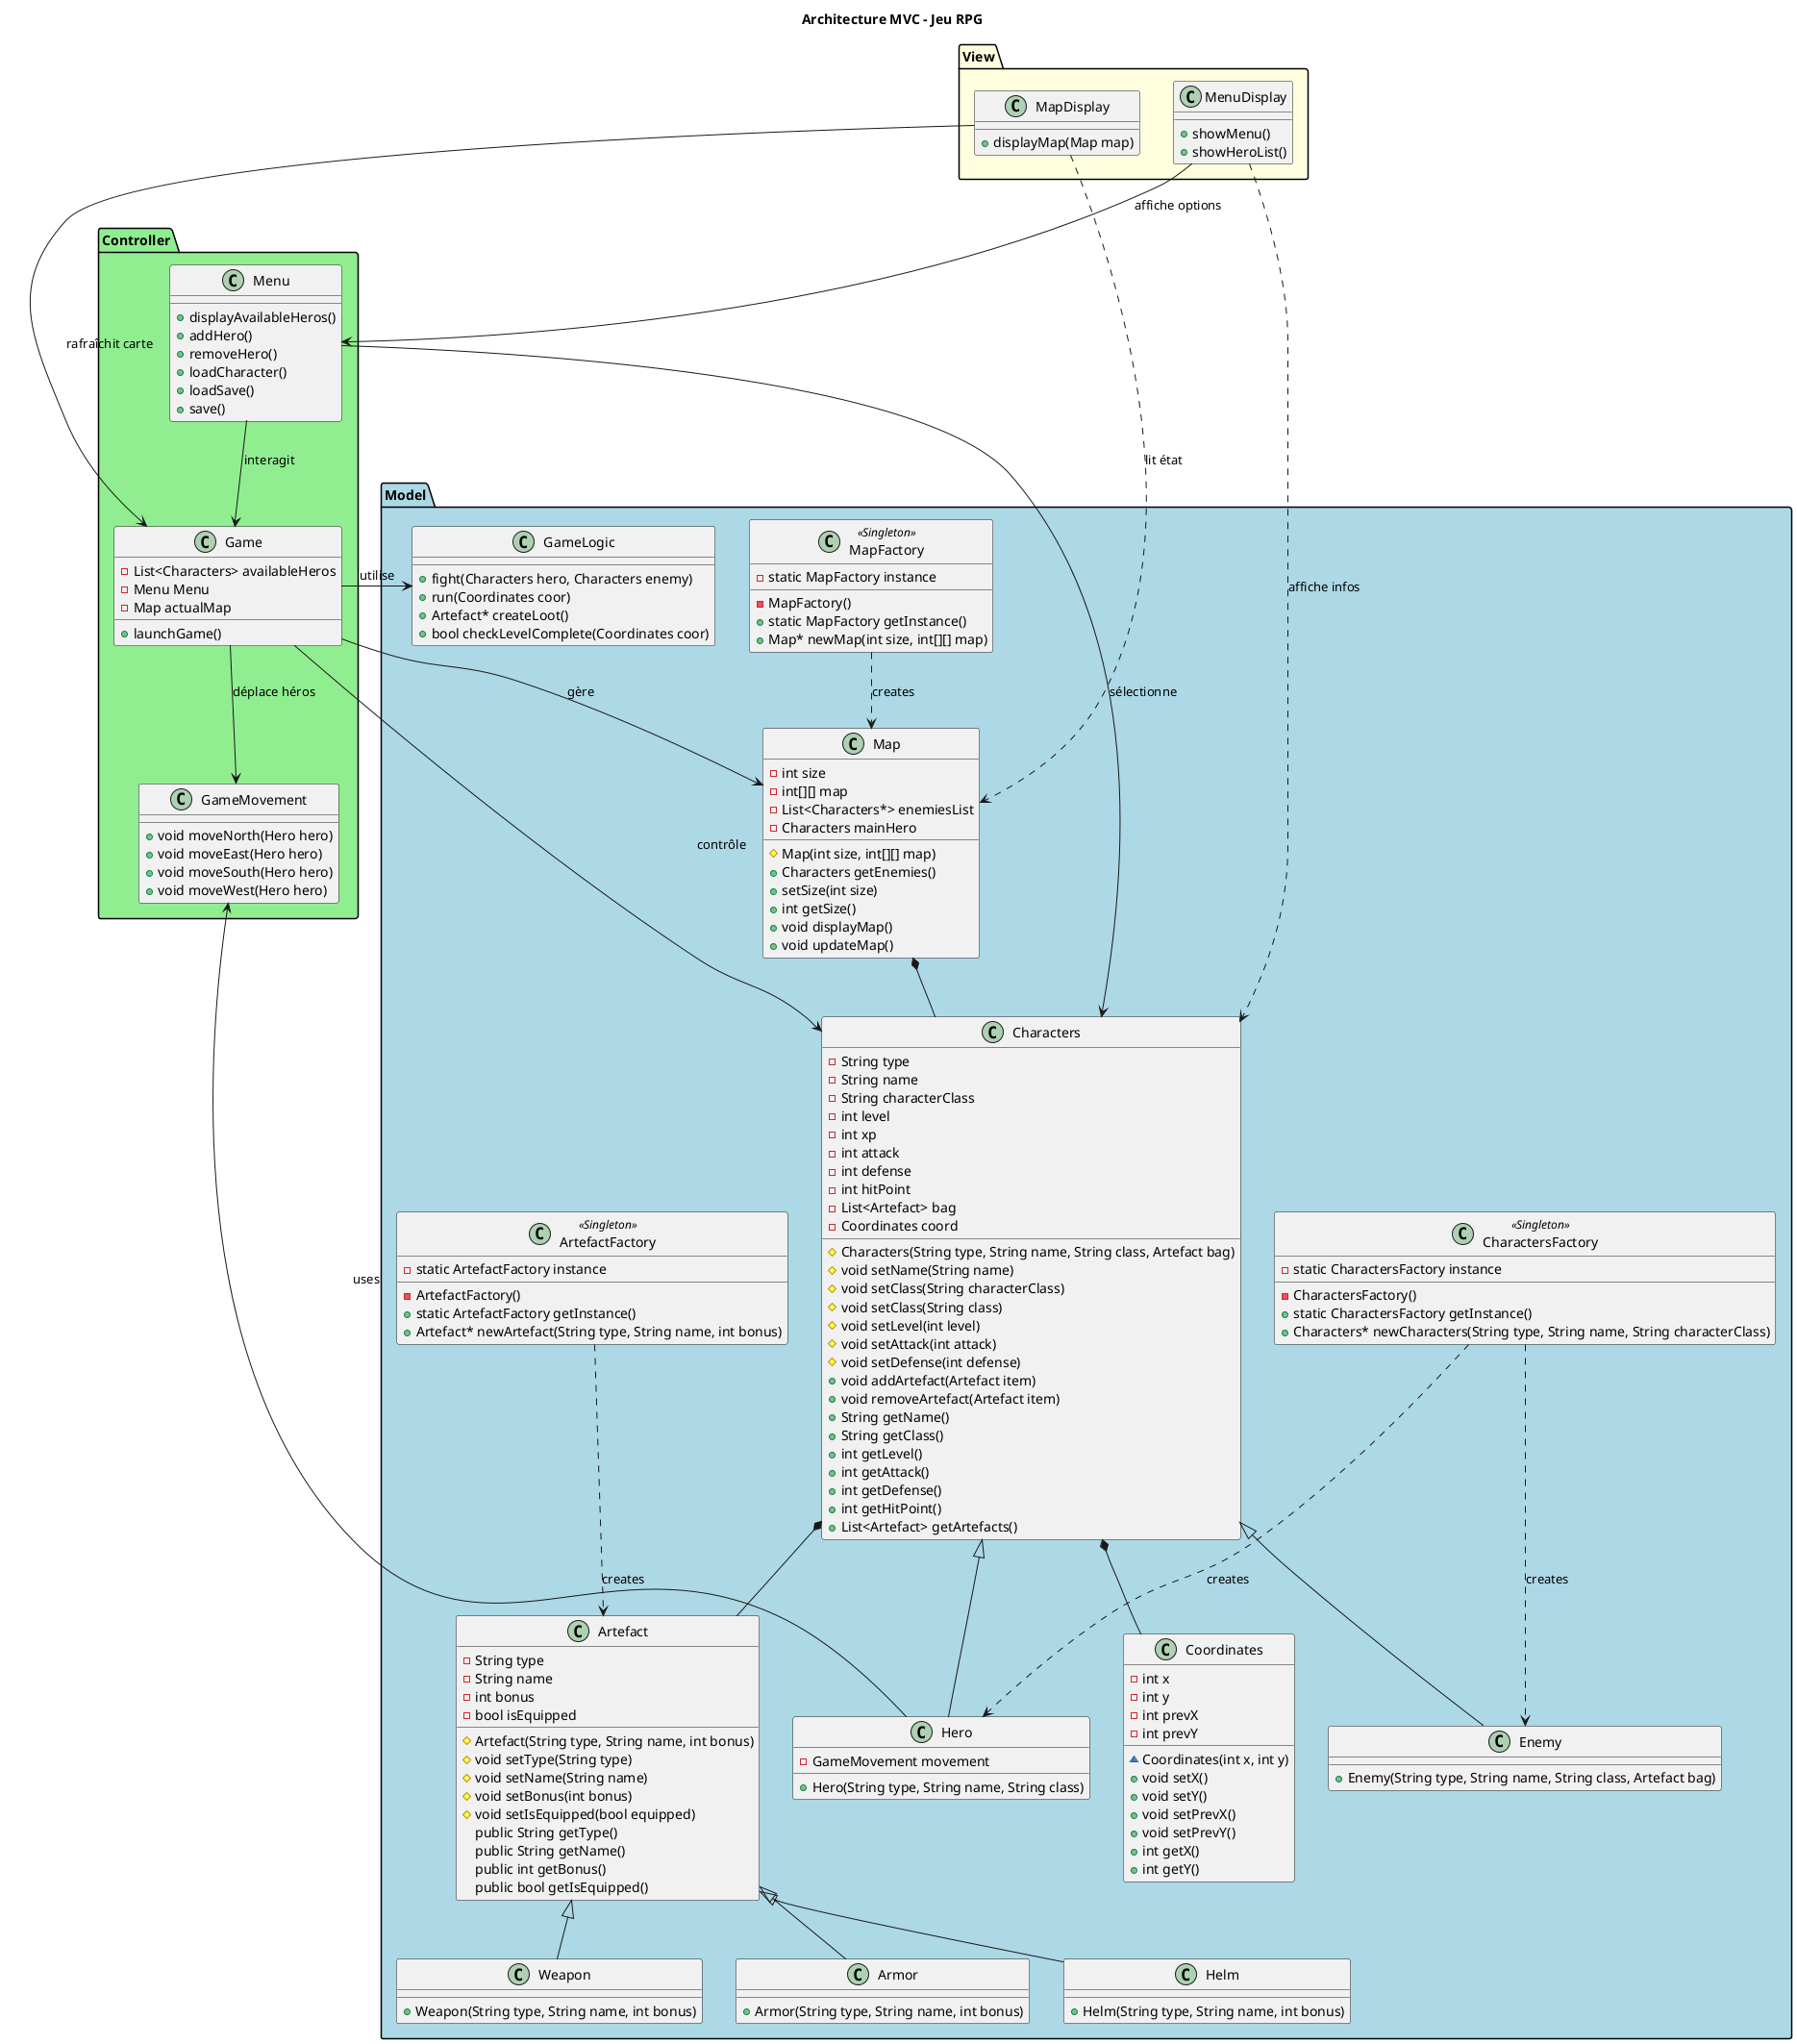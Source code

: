 @startuml
title Architecture MVC - Jeu RPG

' =======================
'   COUCHES DU SYSTÈME
' =======================

package "Model" #LightBlue {
  class Characters {
    -String type
    -String name
    -String characterClass
    -int level
    -int xp
    -int attack
    -int defense
    -int hitPoint
    -List<Artefact> bag
    -Coordinates coord
    #Characters(String type, String name, String class, Artefact bag)
    #void setName(String name)
    #void setClass(String characterClass)
    #void setClass(String class)
    #void setLevel(int level)
    #void setAttack(int attack)
    #void setDefense(int defense)
    +void addArtefact(Artefact item)
    +void removeArtefact(Artefact item)
    +String getName()
    +String getClass()
    +int getLevel()
    +int getAttack()
    +int getDefense()
    +int getHitPoint()
    +List<Artefact> getArtefacts()
  }

  class Hero {
    -GameMovement movement
    +Hero(String type, String name, String class)
  }

  class Enemy {
    +Enemy(String type, String name, String class, Artefact bag)
  }

  class Artefact {
    -String type
    -String name
    -int bonus
    -bool isEquipped
    #Artefact(String type, String name, int bonus)
    #void setType(String type)
    #void setName(String name)
    #void setBonus(int bonus)
    #void setIsEquipped(bool equipped)
    public String getType()
    public String getName()
    public int getBonus()
    public bool getIsEquipped()
  }

  class Weapon {
    +Weapon(String type, String name, int bonus)
  }

  class Armor {
    +Armor(String type, String name, int bonus)
  }

  class Helm {
    +Helm(String type, String name, int bonus)
  }

  class Coordinates {
    -int x
    -int y
    -int prevX
    -int prevY
    ~Coordinates(int x, int y)
    +void setX()
    +void setY()
    +void setPrevX()
    +void setPrevY()
    +int getX()
    +int getY()
  }

  class Map {
    -int size
    -int[][] map
    -List<Characters*> enemiesList
    -Characters mainHero
    #Map(int size, int[][] map)
    +Characters getEnemies()
    +setSize(int size)
    +int getSize()
    +void displayMap()
    +void updateMap()
  }

  class GameLogic {
    +fight(Characters hero, Characters enemy)
    +run(Coordinates coor)
    +Artefact* createLoot()
    +bool checkLevelComplete(Coordinates coor)
  }

  class CharactersFactory <<Singleton>> {
    -static CharactersFactory instance
    -CharactersFactory()
    +static CharactersFactory getInstance()
    +Characters* newCharacters(String type, String name, String characterClass)
  }

  class ArtefactFactory <<Singleton>> {
    -static ArtefactFactory instance
    -ArtefactFactory()
    +static ArtefactFactory getInstance()
    +Artefact* newArtefact(String type, String name, int bonus)
  }

  class MapFactory <<Singleton>> {
    -static MapFactory instance
    -MapFactory()
    +static MapFactory getInstance()
    +Map* newMap(int size, int[][] map)
  }
}

package "Controller" #LightGreen {
  class Game {
    -List<Characters> availableHeros
    -Menu Menu
    -Map actualMap
    +launchGame()
  }

  class Menu {
    +displayAvailableHeros()
    +addHero()
    +removeHero()
    +loadCharacter()
    +loadSave()
    +save()
  }

  class GameMovement {
    +void moveNorth(Hero hero)
    +void moveEast(Hero hero)
    +void moveSouth(Hero hero)
    +void moveWest(Hero hero)
  }
}

package "View" #LightYellow {
  class MapDisplay {
    +displayMap(Map map)
  }

  class MenuDisplay {
    +showMenu()
    +showHeroList()
  }
}

' =======================
'   RELATIONS
' =======================

' --- Modèle interne ---
Characters <|-- Hero
Characters <|-- Enemy
Artefact <|-- Armor
Artefact <|-- Weapon
Artefact <|-- Helm
Characters *-- Artefact
Characters *-- Coordinates
CharactersFactory ..> Hero : creates
CharactersFactory ..> Enemy : creates
ArtefactFactory ..> Artefact : creates
MapFactory ..> Map : creates
Map *-- Characters
Hero --> GameMovement : uses

' --- Vue <-> Contrôleur ---
MenuDisplay --> Menu : affiche options
MapDisplay --> Game : rafraîchit carte

' --- Vue <-> Modèle (lecture seule) ---
MapDisplay ..> Map : lit état
MenuDisplay ..> Characters : affiche infos

' --- Contrôleur <-> Modèle ---
Game --> GameLogic : utilise
Game --> Map : gère
Game --> Characters : contrôle
Game --> GameMovement : déplace héros
Menu --> Game : interagit
Menu --> Characters : sélectionne

@enduml
